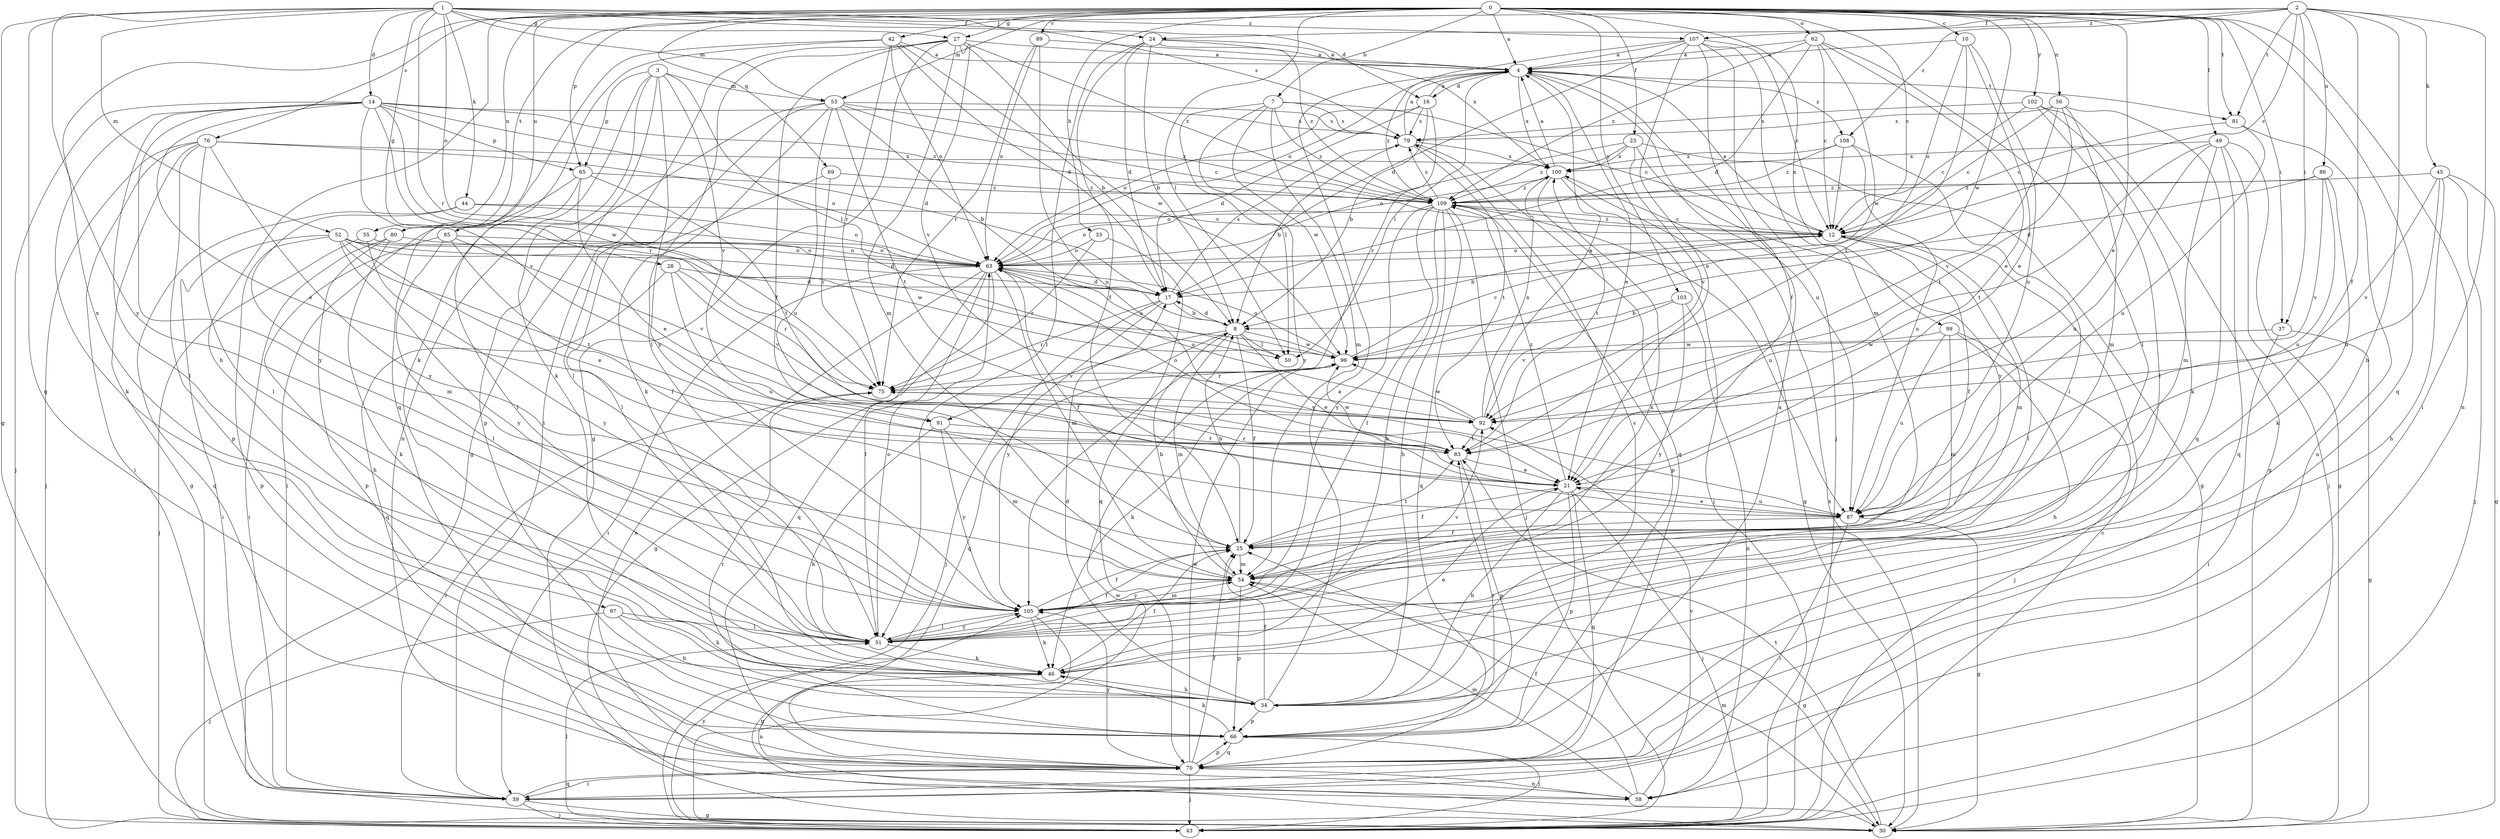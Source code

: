 strict digraph  {
0;
1;
2;
3;
4;
7;
8;
10;
12;
14;
16;
17;
21;
23;
24;
25;
27;
28;
30;
33;
34;
37;
39;
42;
43;
44;
45;
46;
49;
50;
51;
52;
53;
54;
55;
56;
58;
62;
63;
65;
66;
69;
70;
75;
76;
79;
80;
81;
83;
85;
86;
87;
89;
91;
92;
96;
97;
99;
100;
102;
103;
105;
107;
108;
109;
0 -> 4  [label=a];
0 -> 7  [label=b];
0 -> 10  [label=c];
0 -> 12  [label=c];
0 -> 21  [label=e];
0 -> 23  [label=f];
0 -> 27  [label=g];
0 -> 33  [label=h];
0 -> 34  [label=h];
0 -> 37  [label=i];
0 -> 42  [label=j];
0 -> 49  [label=l];
0 -> 50  [label=l];
0 -> 55  [label=n];
0 -> 56  [label=n];
0 -> 58  [label=n];
0 -> 62  [label=o];
0 -> 65  [label=p];
0 -> 69  [label=q];
0 -> 70  [label=q];
0 -> 76  [label=s];
0 -> 80  [label=t];
0 -> 81  [label=t];
0 -> 85  [label=u];
0 -> 89  [label=v];
0 -> 96  [label=w];
0 -> 97  [label=x];
0 -> 99  [label=x];
0 -> 102  [label=y];
0 -> 103  [label=y];
1 -> 14  [label=d];
1 -> 16  [label=d];
1 -> 24  [label=f];
1 -> 27  [label=g];
1 -> 28  [label=g];
1 -> 30  [label=g];
1 -> 44  [label=k];
1 -> 52  [label=m];
1 -> 53  [label=m];
1 -> 63  [label=o];
1 -> 70  [label=q];
1 -> 75  [label=r];
1 -> 79  [label=s];
1 -> 105  [label=y];
1 -> 107  [label=z];
2 -> 12  [label=c];
2 -> 24  [label=f];
2 -> 25  [label=f];
2 -> 34  [label=h];
2 -> 37  [label=i];
2 -> 39  [label=i];
2 -> 45  [label=k];
2 -> 53  [label=m];
2 -> 81  [label=t];
2 -> 86  [label=u];
2 -> 107  [label=z];
2 -> 108  [label=z];
3 -> 30  [label=g];
3 -> 46  [label=k];
3 -> 50  [label=l];
3 -> 53  [label=m];
3 -> 58  [label=n];
3 -> 65  [label=p];
3 -> 91  [label=v];
3 -> 105  [label=y];
4 -> 16  [label=d];
4 -> 21  [label=e];
4 -> 50  [label=l];
4 -> 81  [label=t];
4 -> 87  [label=u];
4 -> 100  [label=x];
4 -> 108  [label=z];
4 -> 109  [label=z];
7 -> 12  [label=c];
7 -> 50  [label=l];
7 -> 54  [label=m];
7 -> 79  [label=s];
7 -> 96  [label=w];
7 -> 105  [label=y];
7 -> 109  [label=z];
8 -> 17  [label=d];
8 -> 21  [label=e];
8 -> 25  [label=f];
8 -> 50  [label=l];
8 -> 54  [label=m];
8 -> 70  [label=q];
8 -> 91  [label=v];
8 -> 96  [label=w];
10 -> 4  [label=a];
10 -> 21  [label=e];
10 -> 63  [label=o];
10 -> 83  [label=t];
10 -> 87  [label=u];
12 -> 4  [label=a];
12 -> 8  [label=b];
12 -> 25  [label=f];
12 -> 51  [label=l];
12 -> 54  [label=m];
12 -> 63  [label=o];
12 -> 109  [label=z];
14 -> 17  [label=d];
14 -> 21  [label=e];
14 -> 43  [label=j];
14 -> 46  [label=k];
14 -> 51  [label=l];
14 -> 65  [label=p];
14 -> 75  [label=r];
14 -> 79  [label=s];
14 -> 91  [label=v];
14 -> 96  [label=w];
14 -> 105  [label=y];
14 -> 109  [label=z];
16 -> 4  [label=a];
16 -> 8  [label=b];
16 -> 17  [label=d];
16 -> 63  [label=o];
16 -> 75  [label=r];
16 -> 79  [label=s];
17 -> 8  [label=b];
17 -> 43  [label=j];
17 -> 75  [label=r];
17 -> 79  [label=s];
17 -> 105  [label=y];
21 -> 25  [label=f];
21 -> 34  [label=h];
21 -> 43  [label=j];
21 -> 66  [label=p];
21 -> 70  [label=q];
21 -> 75  [label=r];
21 -> 87  [label=u];
21 -> 109  [label=z];
23 -> 30  [label=g];
23 -> 63  [label=o];
23 -> 92  [label=v];
23 -> 100  [label=x];
23 -> 105  [label=y];
23 -> 109  [label=z];
24 -> 4  [label=a];
24 -> 8  [label=b];
24 -> 17  [label=d];
24 -> 25  [label=f];
24 -> 51  [label=l];
24 -> 100  [label=x];
24 -> 109  [label=z];
25 -> 8  [label=b];
25 -> 54  [label=m];
25 -> 83  [label=t];
27 -> 4  [label=a];
27 -> 25  [label=f];
27 -> 30  [label=g];
27 -> 39  [label=i];
27 -> 51  [label=l];
27 -> 54  [label=m];
27 -> 92  [label=v];
27 -> 96  [label=w];
27 -> 109  [label=z];
28 -> 17  [label=d];
28 -> 70  [label=q];
28 -> 75  [label=r];
28 -> 87  [label=u];
28 -> 92  [label=v];
30 -> 54  [label=m];
30 -> 83  [label=t];
30 -> 100  [label=x];
33 -> 63  [label=o];
33 -> 70  [label=q];
33 -> 75  [label=r];
34 -> 4  [label=a];
34 -> 17  [label=d];
34 -> 25  [label=f];
34 -> 66  [label=p];
34 -> 79  [label=s];
37 -> 30  [label=g];
37 -> 39  [label=i];
37 -> 96  [label=w];
39 -> 30  [label=g];
39 -> 43  [label=j];
39 -> 70  [label=q];
39 -> 75  [label=r];
42 -> 4  [label=a];
42 -> 8  [label=b];
42 -> 17  [label=d];
42 -> 46  [label=k];
42 -> 63  [label=o];
42 -> 70  [label=q];
42 -> 75  [label=r];
43 -> 12  [label=c];
43 -> 51  [label=l];
43 -> 96  [label=w];
43 -> 105  [label=y];
44 -> 12  [label=c];
44 -> 54  [label=m];
44 -> 63  [label=o];
44 -> 70  [label=q];
45 -> 30  [label=g];
45 -> 34  [label=h];
45 -> 43  [label=j];
45 -> 87  [label=u];
45 -> 92  [label=v];
45 -> 109  [label=z];
46 -> 21  [label=e];
46 -> 25  [label=f];
46 -> 34  [label=h];
46 -> 58  [label=n];
49 -> 30  [label=g];
49 -> 43  [label=j];
49 -> 54  [label=m];
49 -> 70  [label=q];
49 -> 83  [label=t];
49 -> 87  [label=u];
49 -> 100  [label=x];
50 -> 63  [label=o];
51 -> 25  [label=f];
51 -> 46  [label=k];
51 -> 63  [label=o];
51 -> 100  [label=x];
51 -> 105  [label=y];
52 -> 17  [label=d];
52 -> 21  [label=e];
52 -> 39  [label=i];
52 -> 63  [label=o];
52 -> 66  [label=p];
52 -> 83  [label=t];
52 -> 96  [label=w];
52 -> 105  [label=y];
53 -> 8  [label=b];
53 -> 12  [label=c];
53 -> 46  [label=k];
53 -> 51  [label=l];
53 -> 66  [label=p];
53 -> 79  [label=s];
53 -> 83  [label=t];
53 -> 87  [label=u];
53 -> 109  [label=z];
54 -> 8  [label=b];
54 -> 30  [label=g];
54 -> 66  [label=p];
54 -> 105  [label=y];
55 -> 43  [label=j];
55 -> 63  [label=o];
55 -> 105  [label=y];
56 -> 12  [label=c];
56 -> 54  [label=m];
56 -> 70  [label=q];
56 -> 79  [label=s];
56 -> 83  [label=t];
56 -> 92  [label=v];
58 -> 25  [label=f];
58 -> 54  [label=m];
58 -> 92  [label=v];
62 -> 4  [label=a];
62 -> 12  [label=c];
62 -> 17  [label=d];
62 -> 21  [label=e];
62 -> 51  [label=l];
62 -> 96  [label=w];
62 -> 109  [label=z];
63 -> 17  [label=d];
63 -> 25  [label=f];
63 -> 30  [label=g];
63 -> 39  [label=i];
63 -> 51  [label=l];
63 -> 54  [label=m];
63 -> 58  [label=n];
63 -> 70  [label=q];
65 -> 21  [label=e];
65 -> 39  [label=i];
65 -> 51  [label=l];
65 -> 83  [label=t];
65 -> 109  [label=z];
66 -> 4  [label=a];
66 -> 43  [label=j];
66 -> 46  [label=k];
66 -> 70  [label=q];
66 -> 75  [label=r];
66 -> 83  [label=t];
69 -> 51  [label=l];
69 -> 75  [label=r];
69 -> 109  [label=z];
70 -> 25  [label=f];
70 -> 39  [label=i];
70 -> 43  [label=j];
70 -> 58  [label=n];
70 -> 66  [label=p];
70 -> 96  [label=w];
70 -> 105  [label=y];
75 -> 92  [label=v];
76 -> 30  [label=g];
76 -> 39  [label=i];
76 -> 43  [label=j];
76 -> 51  [label=l];
76 -> 63  [label=o];
76 -> 66  [label=p];
76 -> 100  [label=x];
76 -> 105  [label=y];
79 -> 4  [label=a];
79 -> 8  [label=b];
79 -> 70  [label=q];
79 -> 83  [label=t];
79 -> 100  [label=x];
80 -> 39  [label=i];
80 -> 46  [label=k];
80 -> 63  [label=o];
80 -> 66  [label=p];
81 -> 12  [label=c];
81 -> 58  [label=n];
81 -> 87  [label=u];
83 -> 21  [label=e];
83 -> 63  [label=o];
83 -> 66  [label=p];
83 -> 96  [label=w];
85 -> 25  [label=f];
85 -> 34  [label=h];
85 -> 51  [label=l];
85 -> 63  [label=o];
85 -> 92  [label=v];
86 -> 17  [label=d];
86 -> 46  [label=k];
86 -> 87  [label=u];
86 -> 92  [label=v];
86 -> 109  [label=z];
87 -> 21  [label=e];
87 -> 25  [label=f];
87 -> 30  [label=g];
87 -> 39  [label=i];
89 -> 4  [label=a];
89 -> 63  [label=o];
89 -> 75  [label=r];
89 -> 87  [label=u];
91 -> 34  [label=h];
91 -> 54  [label=m];
91 -> 83  [label=t];
91 -> 105  [label=y];
92 -> 4  [label=a];
92 -> 63  [label=o];
92 -> 83  [label=t];
92 -> 96  [label=w];
92 -> 100  [label=x];
96 -> 12  [label=c];
96 -> 46  [label=k];
96 -> 63  [label=o];
96 -> 75  [label=r];
97 -> 34  [label=h];
97 -> 43  [label=j];
97 -> 46  [label=k];
97 -> 51  [label=l];
99 -> 34  [label=h];
99 -> 43  [label=j];
99 -> 54  [label=m];
99 -> 87  [label=u];
99 -> 96  [label=w];
100 -> 4  [label=a];
100 -> 30  [label=g];
100 -> 43  [label=j];
100 -> 63  [label=o];
100 -> 83  [label=t];
100 -> 109  [label=z];
102 -> 12  [label=c];
102 -> 30  [label=g];
102 -> 46  [label=k];
102 -> 51  [label=l];
102 -> 79  [label=s];
103 -> 8  [label=b];
103 -> 58  [label=n];
103 -> 92  [label=v];
103 -> 105  [label=y];
105 -> 25  [label=f];
105 -> 30  [label=g];
105 -> 46  [label=k];
105 -> 51  [label=l];
105 -> 54  [label=m];
105 -> 92  [label=v];
107 -> 4  [label=a];
107 -> 12  [label=c];
107 -> 17  [label=d];
107 -> 21  [label=e];
107 -> 25  [label=f];
107 -> 43  [label=j];
107 -> 54  [label=m];
107 -> 63  [label=o];
108 -> 12  [label=c];
108 -> 51  [label=l];
108 -> 87  [label=u];
108 -> 100  [label=x];
108 -> 109  [label=z];
109 -> 12  [label=c];
109 -> 34  [label=h];
109 -> 43  [label=j];
109 -> 46  [label=k];
109 -> 51  [label=l];
109 -> 63  [label=o];
109 -> 66  [label=p];
109 -> 70  [label=q];
109 -> 79  [label=s];
109 -> 87  [label=u];
109 -> 105  [label=y];
}

